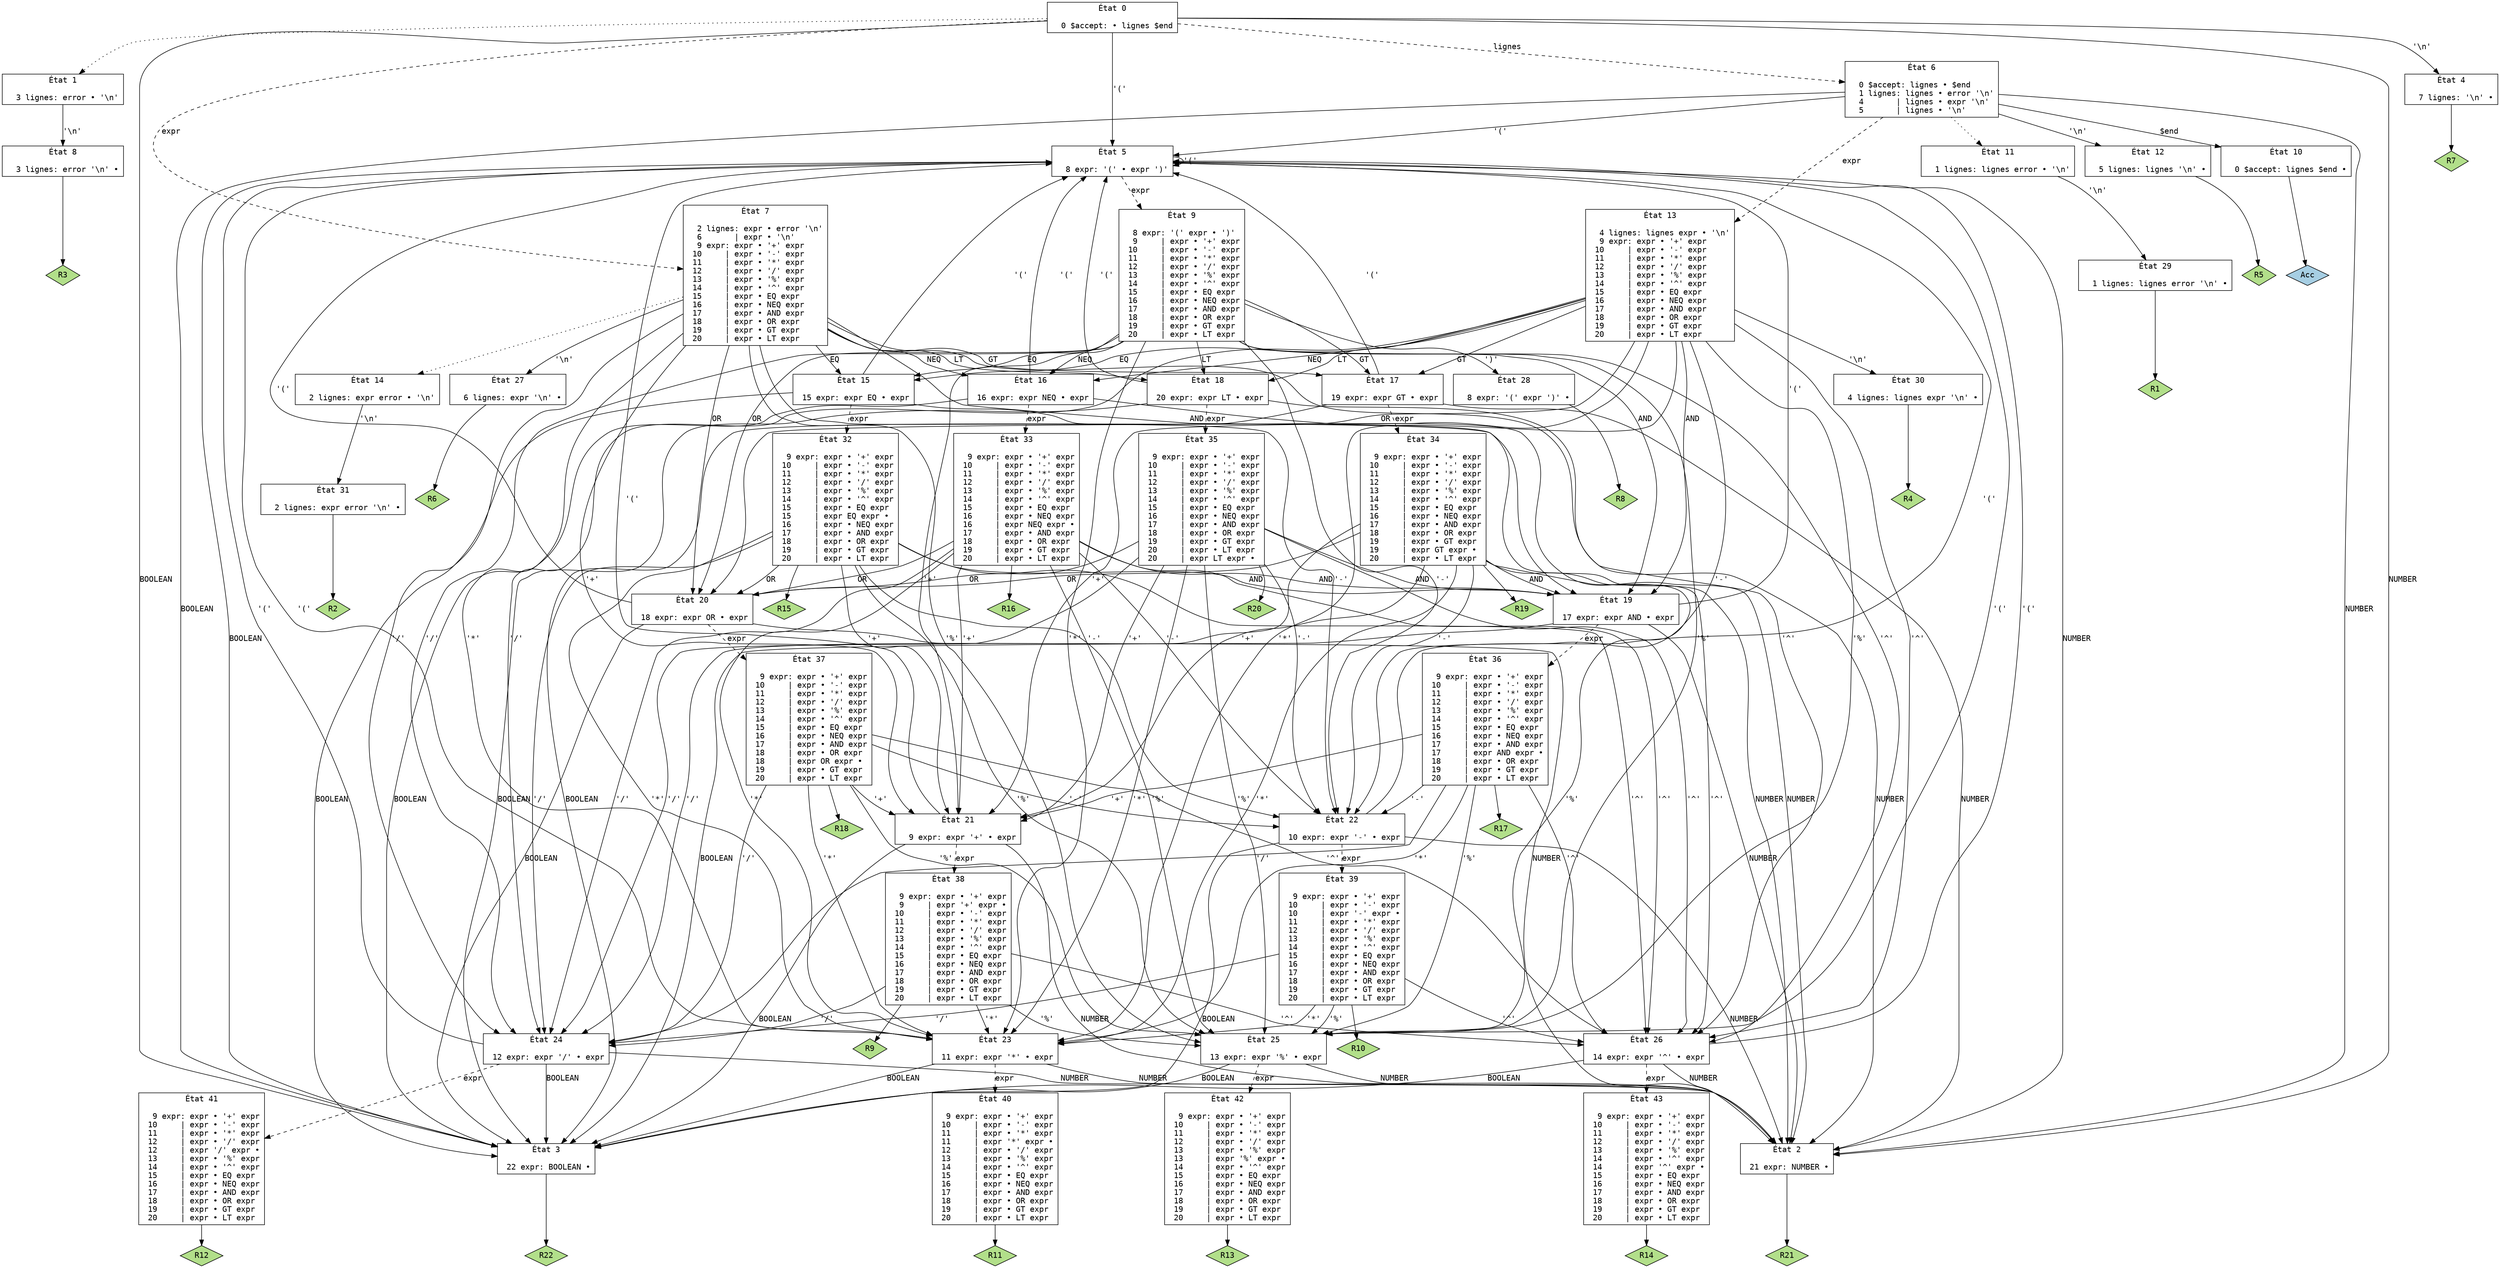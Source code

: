 // Produit par GNU Bison 3.8.2.
// Rapporter les bugs à <bug-bison@gnu.org>.
// Page d'accueil: <https://www.gnu.org/software/bison/>.

digraph "ex3.y"
{
  node [fontname = courier, shape = box, colorscheme = paired6]
  edge [fontname = courier]

  0 [label="État 0\n\l  0 $accept: • lignes $end\l"]
  0 -> 1 [style=dotted]
  0 -> 2 [style=solid label="NUMBER"]
  0 -> 3 [style=solid label="BOOLEAN"]
  0 -> 4 [style=solid label="'\\n'"]
  0 -> 5 [style=solid label="'('"]
  0 -> 6 [style=dashed label="lignes"]
  0 -> 7 [style=dashed label="expr"]
  1 [label="État 1\n\l  3 lignes: error • '\\n'\l"]
  1 -> 8 [style=solid label="'\\n'"]
  2 [label="État 2\n\l 21 expr: NUMBER •\l"]
  2 -> "2R21" [style=solid]
 "2R21" [label="R21", fillcolor=3, shape=diamond, style=filled]
  3 [label="État 3\n\l 22 expr: BOOLEAN •\l"]
  3 -> "3R22" [style=solid]
 "3R22" [label="R22", fillcolor=3, shape=diamond, style=filled]
  4 [label="État 4\n\l  7 lignes: '\\n' •\l"]
  4 -> "4R7" [style=solid]
 "4R7" [label="R7", fillcolor=3, shape=diamond, style=filled]
  5 [label="État 5\n\l  8 expr: '(' • expr ')'\l"]
  5 -> 2 [style=solid label="NUMBER"]
  5 -> 3 [style=solid label="BOOLEAN"]
  5 -> 5 [style=solid label="'('"]
  5 -> 9 [style=dashed label="expr"]
  6 [label="État 6\n\l  0 $accept: lignes • $end\l  1 lignes: lignes • error '\\n'\l  4       | lignes • expr '\\n'\l  5       | lignes • '\\n'\l"]
  6 -> 10 [style=solid label="$end"]
  6 -> 11 [style=dotted]
  6 -> 2 [style=solid label="NUMBER"]
  6 -> 3 [style=solid label="BOOLEAN"]
  6 -> 12 [style=solid label="'\\n'"]
  6 -> 5 [style=solid label="'('"]
  6 -> 13 [style=dashed label="expr"]
  7 [label="État 7\n\l  2 lignes: expr • error '\\n'\l  6       | expr • '\\n'\l  9 expr: expr • '+' expr\l 10     | expr • '-' expr\l 11     | expr • '*' expr\l 12     | expr • '/' expr\l 13     | expr • '%' expr\l 14     | expr • '^' expr\l 15     | expr • EQ expr\l 16     | expr • NEQ expr\l 17     | expr • AND expr\l 18     | expr • OR expr\l 19     | expr • GT expr\l 20     | expr • LT expr\l"]
  7 -> 14 [style=dotted]
  7 -> 15 [style=solid label="EQ"]
  7 -> 16 [style=solid label="NEQ"]
  7 -> 17 [style=solid label="GT"]
  7 -> 18 [style=solid label="LT"]
  7 -> 19 [style=solid label="AND"]
  7 -> 20 [style=solid label="OR"]
  7 -> 21 [style=solid label="'+'"]
  7 -> 22 [style=solid label="'-'"]
  7 -> 23 [style=solid label="'*'"]
  7 -> 24 [style=solid label="'/'"]
  7 -> 25 [style=solid label="'%'"]
  7 -> 26 [style=solid label="'^'"]
  7 -> 27 [style=solid label="'\\n'"]
  8 [label="État 8\n\l  3 lignes: error '\\n' •\l"]
  8 -> "8R3" [style=solid]
 "8R3" [label="R3", fillcolor=3, shape=diamond, style=filled]
  9 [label="État 9\n\l  8 expr: '(' expr • ')'\l  9     | expr • '+' expr\l 10     | expr • '-' expr\l 11     | expr • '*' expr\l 12     | expr • '/' expr\l 13     | expr • '%' expr\l 14     | expr • '^' expr\l 15     | expr • EQ expr\l 16     | expr • NEQ expr\l 17     | expr • AND expr\l 18     | expr • OR expr\l 19     | expr • GT expr\l 20     | expr • LT expr\l"]
  9 -> 15 [style=solid label="EQ"]
  9 -> 16 [style=solid label="NEQ"]
  9 -> 17 [style=solid label="GT"]
  9 -> 18 [style=solid label="LT"]
  9 -> 19 [style=solid label="AND"]
  9 -> 20 [style=solid label="OR"]
  9 -> 21 [style=solid label="'+'"]
  9 -> 22 [style=solid label="'-'"]
  9 -> 23 [style=solid label="'*'"]
  9 -> 24 [style=solid label="'/'"]
  9 -> 25 [style=solid label="'%'"]
  9 -> 26 [style=solid label="'^'"]
  9 -> 28 [style=solid label="')'"]
  10 [label="État 10\n\l  0 $accept: lignes $end •\l"]
  10 -> "10R0" [style=solid]
 "10R0" [label="Acc", fillcolor=1, shape=diamond, style=filled]
  11 [label="État 11\n\l  1 lignes: lignes error • '\\n'\l"]
  11 -> 29 [style=solid label="'\\n'"]
  12 [label="État 12\n\l  5 lignes: lignes '\\n' •\l"]
  12 -> "12R5" [style=solid]
 "12R5" [label="R5", fillcolor=3, shape=diamond, style=filled]
  13 [label="État 13\n\l  4 lignes: lignes expr • '\\n'\l  9 expr: expr • '+' expr\l 10     | expr • '-' expr\l 11     | expr • '*' expr\l 12     | expr • '/' expr\l 13     | expr • '%' expr\l 14     | expr • '^' expr\l 15     | expr • EQ expr\l 16     | expr • NEQ expr\l 17     | expr • AND expr\l 18     | expr • OR expr\l 19     | expr • GT expr\l 20     | expr • LT expr\l"]
  13 -> 15 [style=solid label="EQ"]
  13 -> 16 [style=solid label="NEQ"]
  13 -> 17 [style=solid label="GT"]
  13 -> 18 [style=solid label="LT"]
  13 -> 19 [style=solid label="AND"]
  13 -> 20 [style=solid label="OR"]
  13 -> 21 [style=solid label="'+'"]
  13 -> 22 [style=solid label="'-'"]
  13 -> 23 [style=solid label="'*'"]
  13 -> 24 [style=solid label="'/'"]
  13 -> 25 [style=solid label="'%'"]
  13 -> 26 [style=solid label="'^'"]
  13 -> 30 [style=solid label="'\\n'"]
  14 [label="État 14\n\l  2 lignes: expr error • '\\n'\l"]
  14 -> 31 [style=solid label="'\\n'"]
  15 [label="État 15\n\l 15 expr: expr EQ • expr\l"]
  15 -> 2 [style=solid label="NUMBER"]
  15 -> 3 [style=solid label="BOOLEAN"]
  15 -> 5 [style=solid label="'('"]
  15 -> 32 [style=dashed label="expr"]
  16 [label="État 16\n\l 16 expr: expr NEQ • expr\l"]
  16 -> 2 [style=solid label="NUMBER"]
  16 -> 3 [style=solid label="BOOLEAN"]
  16 -> 5 [style=solid label="'('"]
  16 -> 33 [style=dashed label="expr"]
  17 [label="État 17\n\l 19 expr: expr GT • expr\l"]
  17 -> 2 [style=solid label="NUMBER"]
  17 -> 3 [style=solid label="BOOLEAN"]
  17 -> 5 [style=solid label="'('"]
  17 -> 34 [style=dashed label="expr"]
  18 [label="État 18\n\l 20 expr: expr LT • expr\l"]
  18 -> 2 [style=solid label="NUMBER"]
  18 -> 3 [style=solid label="BOOLEAN"]
  18 -> 5 [style=solid label="'('"]
  18 -> 35 [style=dashed label="expr"]
  19 [label="État 19\n\l 17 expr: expr AND • expr\l"]
  19 -> 2 [style=solid label="NUMBER"]
  19 -> 3 [style=solid label="BOOLEAN"]
  19 -> 5 [style=solid label="'('"]
  19 -> 36 [style=dashed label="expr"]
  20 [label="État 20\n\l 18 expr: expr OR • expr\l"]
  20 -> 2 [style=solid label="NUMBER"]
  20 -> 3 [style=solid label="BOOLEAN"]
  20 -> 5 [style=solid label="'('"]
  20 -> 37 [style=dashed label="expr"]
  21 [label="État 21\n\l  9 expr: expr '+' • expr\l"]
  21 -> 2 [style=solid label="NUMBER"]
  21 -> 3 [style=solid label="BOOLEAN"]
  21 -> 5 [style=solid label="'('"]
  21 -> 38 [style=dashed label="expr"]
  22 [label="État 22\n\l 10 expr: expr '-' • expr\l"]
  22 -> 2 [style=solid label="NUMBER"]
  22 -> 3 [style=solid label="BOOLEAN"]
  22 -> 5 [style=solid label="'('"]
  22 -> 39 [style=dashed label="expr"]
  23 [label="État 23\n\l 11 expr: expr '*' • expr\l"]
  23 -> 2 [style=solid label="NUMBER"]
  23 -> 3 [style=solid label="BOOLEAN"]
  23 -> 5 [style=solid label="'('"]
  23 -> 40 [style=dashed label="expr"]
  24 [label="État 24\n\l 12 expr: expr '/' • expr\l"]
  24 -> 2 [style=solid label="NUMBER"]
  24 -> 3 [style=solid label="BOOLEAN"]
  24 -> 5 [style=solid label="'('"]
  24 -> 41 [style=dashed label="expr"]
  25 [label="État 25\n\l 13 expr: expr '%' • expr\l"]
  25 -> 2 [style=solid label="NUMBER"]
  25 -> 3 [style=solid label="BOOLEAN"]
  25 -> 5 [style=solid label="'('"]
  25 -> 42 [style=dashed label="expr"]
  26 [label="État 26\n\l 14 expr: expr '^' • expr\l"]
  26 -> 2 [style=solid label="NUMBER"]
  26 -> 3 [style=solid label="BOOLEAN"]
  26 -> 5 [style=solid label="'('"]
  26 -> 43 [style=dashed label="expr"]
  27 [label="État 27\n\l  6 lignes: expr '\\n' •\l"]
  27 -> "27R6" [style=solid]
 "27R6" [label="R6", fillcolor=3, shape=diamond, style=filled]
  28 [label="État 28\n\l  8 expr: '(' expr ')' •\l"]
  28 -> "28R8" [style=solid]
 "28R8" [label="R8", fillcolor=3, shape=diamond, style=filled]
  29 [label="État 29\n\l  1 lignes: lignes error '\\n' •\l"]
  29 -> "29R1" [style=solid]
 "29R1" [label="R1", fillcolor=3, shape=diamond, style=filled]
  30 [label="État 30\n\l  4 lignes: lignes expr '\\n' •\l"]
  30 -> "30R4" [style=solid]
 "30R4" [label="R4", fillcolor=3, shape=diamond, style=filled]
  31 [label="État 31\n\l  2 lignes: expr error '\\n' •\l"]
  31 -> "31R2" [style=solid]
 "31R2" [label="R2", fillcolor=3, shape=diamond, style=filled]
  32 [label="État 32\n\l  9 expr: expr • '+' expr\l 10     | expr • '-' expr\l 11     | expr • '*' expr\l 12     | expr • '/' expr\l 13     | expr • '%' expr\l 14     | expr • '^' expr\l 15     | expr • EQ expr\l 15     | expr EQ expr •\l 16     | expr • NEQ expr\l 17     | expr • AND expr\l 18     | expr • OR expr\l 19     | expr • GT expr\l 20     | expr • LT expr\l"]
  32 -> 19 [style=solid label="AND"]
  32 -> 20 [style=solid label="OR"]
  32 -> 21 [style=solid label="'+'"]
  32 -> 22 [style=solid label="'-'"]
  32 -> 23 [style=solid label="'*'"]
  32 -> 24 [style=solid label="'/'"]
  32 -> 25 [style=solid label="'%'"]
  32 -> 26 [style=solid label="'^'"]
  32 -> "32R15" [style=solid]
 "32R15" [label="R15", fillcolor=3, shape=diamond, style=filled]
  33 [label="État 33\n\l  9 expr: expr • '+' expr\l 10     | expr • '-' expr\l 11     | expr • '*' expr\l 12     | expr • '/' expr\l 13     | expr • '%' expr\l 14     | expr • '^' expr\l 15     | expr • EQ expr\l 16     | expr • NEQ expr\l 16     | expr NEQ expr •\l 17     | expr • AND expr\l 18     | expr • OR expr\l 19     | expr • GT expr\l 20     | expr • LT expr\l"]
  33 -> 19 [style=solid label="AND"]
  33 -> 20 [style=solid label="OR"]
  33 -> 21 [style=solid label="'+'"]
  33 -> 22 [style=solid label="'-'"]
  33 -> 23 [style=solid label="'*'"]
  33 -> 24 [style=solid label="'/'"]
  33 -> 25 [style=solid label="'%'"]
  33 -> 26 [style=solid label="'^'"]
  33 -> "33R16" [style=solid]
 "33R16" [label="R16", fillcolor=3, shape=diamond, style=filled]
  34 [label="État 34\n\l  9 expr: expr • '+' expr\l 10     | expr • '-' expr\l 11     | expr • '*' expr\l 12     | expr • '/' expr\l 13     | expr • '%' expr\l 14     | expr • '^' expr\l 15     | expr • EQ expr\l 16     | expr • NEQ expr\l 17     | expr • AND expr\l 18     | expr • OR expr\l 19     | expr • GT expr\l 19     | expr GT expr •\l 20     | expr • LT expr\l"]
  34 -> 19 [style=solid label="AND"]
  34 -> 20 [style=solid label="OR"]
  34 -> 21 [style=solid label="'+'"]
  34 -> 22 [style=solid label="'-'"]
  34 -> 23 [style=solid label="'*'"]
  34 -> 24 [style=solid label="'/'"]
  34 -> 25 [style=solid label="'%'"]
  34 -> 26 [style=solid label="'^'"]
  34 -> "34R19" [style=solid]
 "34R19" [label="R19", fillcolor=3, shape=diamond, style=filled]
  35 [label="État 35\n\l  9 expr: expr • '+' expr\l 10     | expr • '-' expr\l 11     | expr • '*' expr\l 12     | expr • '/' expr\l 13     | expr • '%' expr\l 14     | expr • '^' expr\l 15     | expr • EQ expr\l 16     | expr • NEQ expr\l 17     | expr • AND expr\l 18     | expr • OR expr\l 19     | expr • GT expr\l 20     | expr • LT expr\l 20     | expr LT expr •\l"]
  35 -> 19 [style=solid label="AND"]
  35 -> 20 [style=solid label="OR"]
  35 -> 21 [style=solid label="'+'"]
  35 -> 22 [style=solid label="'-'"]
  35 -> 23 [style=solid label="'*'"]
  35 -> 24 [style=solid label="'/'"]
  35 -> 25 [style=solid label="'%'"]
  35 -> 26 [style=solid label="'^'"]
  35 -> "35R20" [style=solid]
 "35R20" [label="R20", fillcolor=3, shape=diamond, style=filled]
  36 [label="État 36\n\l  9 expr: expr • '+' expr\l 10     | expr • '-' expr\l 11     | expr • '*' expr\l 12     | expr • '/' expr\l 13     | expr • '%' expr\l 14     | expr • '^' expr\l 15     | expr • EQ expr\l 16     | expr • NEQ expr\l 17     | expr • AND expr\l 17     | expr AND expr •\l 18     | expr • OR expr\l 19     | expr • GT expr\l 20     | expr • LT expr\l"]
  36 -> 21 [style=solid label="'+'"]
  36 -> 22 [style=solid label="'-'"]
  36 -> 23 [style=solid label="'*'"]
  36 -> 24 [style=solid label="'/'"]
  36 -> 25 [style=solid label="'%'"]
  36 -> 26 [style=solid label="'^'"]
  36 -> "36R17" [style=solid]
 "36R17" [label="R17", fillcolor=3, shape=diamond, style=filled]
  37 [label="État 37\n\l  9 expr: expr • '+' expr\l 10     | expr • '-' expr\l 11     | expr • '*' expr\l 12     | expr • '/' expr\l 13     | expr • '%' expr\l 14     | expr • '^' expr\l 15     | expr • EQ expr\l 16     | expr • NEQ expr\l 17     | expr • AND expr\l 18     | expr • OR expr\l 18     | expr OR expr •\l 19     | expr • GT expr\l 20     | expr • LT expr\l"]
  37 -> 21 [style=solid label="'+'"]
  37 -> 22 [style=solid label="'-'"]
  37 -> 23 [style=solid label="'*'"]
  37 -> 24 [style=solid label="'/'"]
  37 -> 25 [style=solid label="'%'"]
  37 -> 26 [style=solid label="'^'"]
  37 -> "37R18" [style=solid]
 "37R18" [label="R18", fillcolor=3, shape=diamond, style=filled]
  38 [label="État 38\n\l  9 expr: expr • '+' expr\l  9     | expr '+' expr •\l 10     | expr • '-' expr\l 11     | expr • '*' expr\l 12     | expr • '/' expr\l 13     | expr • '%' expr\l 14     | expr • '^' expr\l 15     | expr • EQ expr\l 16     | expr • NEQ expr\l 17     | expr • AND expr\l 18     | expr • OR expr\l 19     | expr • GT expr\l 20     | expr • LT expr\l"]
  38 -> 23 [style=solid label="'*'"]
  38 -> 24 [style=solid label="'/'"]
  38 -> 25 [style=solid label="'%'"]
  38 -> 26 [style=solid label="'^'"]
  38 -> "38R9" [style=solid]
 "38R9" [label="R9", fillcolor=3, shape=diamond, style=filled]
  39 [label="État 39\n\l  9 expr: expr • '+' expr\l 10     | expr • '-' expr\l 10     | expr '-' expr •\l 11     | expr • '*' expr\l 12     | expr • '/' expr\l 13     | expr • '%' expr\l 14     | expr • '^' expr\l 15     | expr • EQ expr\l 16     | expr • NEQ expr\l 17     | expr • AND expr\l 18     | expr • OR expr\l 19     | expr • GT expr\l 20     | expr • LT expr\l"]
  39 -> 23 [style=solid label="'*'"]
  39 -> 24 [style=solid label="'/'"]
  39 -> 25 [style=solid label="'%'"]
  39 -> 26 [style=solid label="'^'"]
  39 -> "39R10" [style=solid]
 "39R10" [label="R10", fillcolor=3, shape=diamond, style=filled]
  40 [label="État 40\n\l  9 expr: expr • '+' expr\l 10     | expr • '-' expr\l 11     | expr • '*' expr\l 11     | expr '*' expr •\l 12     | expr • '/' expr\l 13     | expr • '%' expr\l 14     | expr • '^' expr\l 15     | expr • EQ expr\l 16     | expr • NEQ expr\l 17     | expr • AND expr\l 18     | expr • OR expr\l 19     | expr • GT expr\l 20     | expr • LT expr\l"]
  40 -> "40R11" [style=solid]
 "40R11" [label="R11", fillcolor=3, shape=diamond, style=filled]
  41 [label="État 41\n\l  9 expr: expr • '+' expr\l 10     | expr • '-' expr\l 11     | expr • '*' expr\l 12     | expr • '/' expr\l 12     | expr '/' expr •\l 13     | expr • '%' expr\l 14     | expr • '^' expr\l 15     | expr • EQ expr\l 16     | expr • NEQ expr\l 17     | expr • AND expr\l 18     | expr • OR expr\l 19     | expr • GT expr\l 20     | expr • LT expr\l"]
  41 -> "41R12" [style=solid]
 "41R12" [label="R12", fillcolor=3, shape=diamond, style=filled]
  42 [label="État 42\n\l  9 expr: expr • '+' expr\l 10     | expr • '-' expr\l 11     | expr • '*' expr\l 12     | expr • '/' expr\l 13     | expr • '%' expr\l 13     | expr '%' expr •\l 14     | expr • '^' expr\l 15     | expr • EQ expr\l 16     | expr • NEQ expr\l 17     | expr • AND expr\l 18     | expr • OR expr\l 19     | expr • GT expr\l 20     | expr • LT expr\l"]
  42 -> "42R13" [style=solid]
 "42R13" [label="R13", fillcolor=3, shape=diamond, style=filled]
  43 [label="État 43\n\l  9 expr: expr • '+' expr\l 10     | expr • '-' expr\l 11     | expr • '*' expr\l 12     | expr • '/' expr\l 13     | expr • '%' expr\l 14     | expr • '^' expr\l 14     | expr '^' expr •\l 15     | expr • EQ expr\l 16     | expr • NEQ expr\l 17     | expr • AND expr\l 18     | expr • OR expr\l 19     | expr • GT expr\l 20     | expr • LT expr\l"]
  43 -> "43R14" [style=solid]
 "43R14" [label="R14", fillcolor=3, shape=diamond, style=filled]
}
